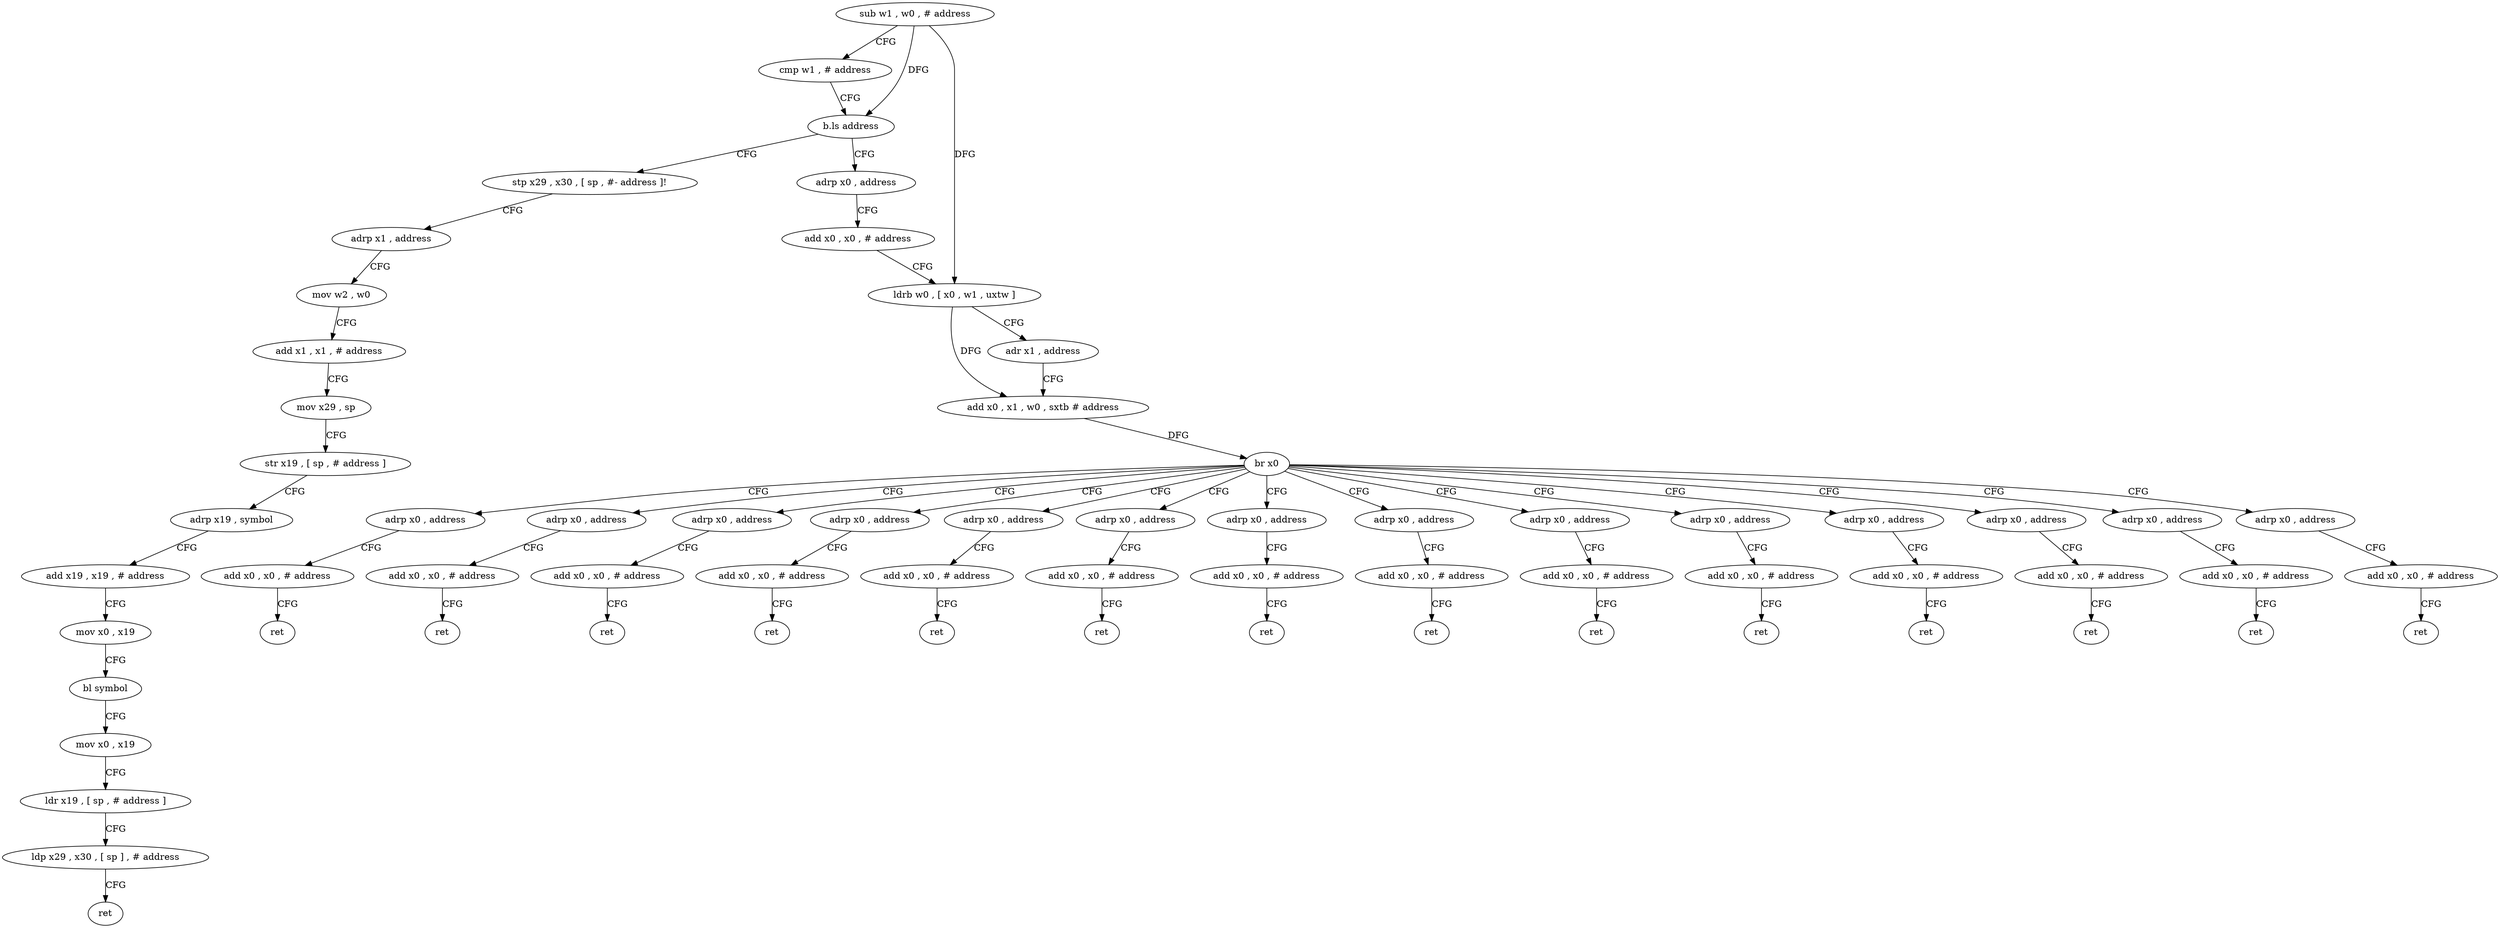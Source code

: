 digraph "func" {
"4209328" [label = "sub w1 , w0 , # address" ]
"4209332" [label = "cmp w1 , # address" ]
"4209336" [label = "b.ls address" ]
"4209400" [label = "adrp x0 , address" ]
"4209340" [label = "stp x29 , x30 , [ sp , #- address ]!" ]
"4209404" [label = "add x0 , x0 , # address" ]
"4209408" [label = "ldrb w0 , [ x0 , w1 , uxtw ]" ]
"4209412" [label = "adr x1 , address" ]
"4209416" [label = "add x0 , x1 , w0 , sxtb # address" ]
"4209420" [label = "br x0" ]
"4209424" [label = "adrp x0 , address" ]
"4209440" [label = "adrp x0 , address" ]
"4209456" [label = "adrp x0 , address" ]
"4209472" [label = "adrp x0 , address" ]
"4209488" [label = "adrp x0 , address" ]
"4209504" [label = "adrp x0 , address" ]
"4209520" [label = "adrp x0 , address" ]
"4209536" [label = "adrp x0 , address" ]
"4209552" [label = "adrp x0 , address" ]
"4209568" [label = "adrp x0 , address" ]
"4209584" [label = "adrp x0 , address" ]
"4209600" [label = "adrp x0 , address" ]
"4209616" [label = "adrp x0 , address" ]
"4209632" [label = "adrp x0 , address" ]
"4209344" [label = "adrp x1 , address" ]
"4209348" [label = "mov w2 , w0" ]
"4209352" [label = "add x1 , x1 , # address" ]
"4209356" [label = "mov x29 , sp" ]
"4209360" [label = "str x19 , [ sp , # address ]" ]
"4209364" [label = "adrp x19 , symbol" ]
"4209368" [label = "add x19 , x19 , # address" ]
"4209372" [label = "mov x0 , x19" ]
"4209376" [label = "bl symbol" ]
"4209380" [label = "mov x0 , x19" ]
"4209384" [label = "ldr x19 , [ sp , # address ]" ]
"4209388" [label = "ldp x29 , x30 , [ sp ] , # address" ]
"4209392" [label = "ret" ]
"4209428" [label = "add x0 , x0 , # address" ]
"4209432" [label = "ret" ]
"4209444" [label = "add x0 , x0 , # address" ]
"4209448" [label = "ret" ]
"4209460" [label = "add x0 , x0 , # address" ]
"4209464" [label = "ret" ]
"4209476" [label = "add x0 , x0 , # address" ]
"4209480" [label = "ret" ]
"4209492" [label = "add x0 , x0 , # address" ]
"4209496" [label = "ret" ]
"4209508" [label = "add x0 , x0 , # address" ]
"4209512" [label = "ret" ]
"4209524" [label = "add x0 , x0 , # address" ]
"4209528" [label = "ret" ]
"4209540" [label = "add x0 , x0 , # address" ]
"4209544" [label = "ret" ]
"4209556" [label = "add x0 , x0 , # address" ]
"4209560" [label = "ret" ]
"4209572" [label = "add x0 , x0 , # address" ]
"4209576" [label = "ret" ]
"4209588" [label = "add x0 , x0 , # address" ]
"4209592" [label = "ret" ]
"4209604" [label = "add x0 , x0 , # address" ]
"4209608" [label = "ret" ]
"4209620" [label = "add x0 , x0 , # address" ]
"4209624" [label = "ret" ]
"4209636" [label = "add x0 , x0 , # address" ]
"4209640" [label = "ret" ]
"4209328" -> "4209332" [ label = "CFG" ]
"4209328" -> "4209336" [ label = "DFG" ]
"4209328" -> "4209408" [ label = "DFG" ]
"4209332" -> "4209336" [ label = "CFG" ]
"4209336" -> "4209400" [ label = "CFG" ]
"4209336" -> "4209340" [ label = "CFG" ]
"4209400" -> "4209404" [ label = "CFG" ]
"4209340" -> "4209344" [ label = "CFG" ]
"4209404" -> "4209408" [ label = "CFG" ]
"4209408" -> "4209412" [ label = "CFG" ]
"4209408" -> "4209416" [ label = "DFG" ]
"4209412" -> "4209416" [ label = "CFG" ]
"4209416" -> "4209420" [ label = "DFG" ]
"4209420" -> "4209424" [ label = "CFG" ]
"4209420" -> "4209440" [ label = "CFG" ]
"4209420" -> "4209456" [ label = "CFG" ]
"4209420" -> "4209472" [ label = "CFG" ]
"4209420" -> "4209488" [ label = "CFG" ]
"4209420" -> "4209504" [ label = "CFG" ]
"4209420" -> "4209520" [ label = "CFG" ]
"4209420" -> "4209536" [ label = "CFG" ]
"4209420" -> "4209552" [ label = "CFG" ]
"4209420" -> "4209568" [ label = "CFG" ]
"4209420" -> "4209584" [ label = "CFG" ]
"4209420" -> "4209600" [ label = "CFG" ]
"4209420" -> "4209616" [ label = "CFG" ]
"4209420" -> "4209632" [ label = "CFG" ]
"4209424" -> "4209428" [ label = "CFG" ]
"4209440" -> "4209444" [ label = "CFG" ]
"4209456" -> "4209460" [ label = "CFG" ]
"4209472" -> "4209476" [ label = "CFG" ]
"4209488" -> "4209492" [ label = "CFG" ]
"4209504" -> "4209508" [ label = "CFG" ]
"4209520" -> "4209524" [ label = "CFG" ]
"4209536" -> "4209540" [ label = "CFG" ]
"4209552" -> "4209556" [ label = "CFG" ]
"4209568" -> "4209572" [ label = "CFG" ]
"4209584" -> "4209588" [ label = "CFG" ]
"4209600" -> "4209604" [ label = "CFG" ]
"4209616" -> "4209620" [ label = "CFG" ]
"4209632" -> "4209636" [ label = "CFG" ]
"4209344" -> "4209348" [ label = "CFG" ]
"4209348" -> "4209352" [ label = "CFG" ]
"4209352" -> "4209356" [ label = "CFG" ]
"4209356" -> "4209360" [ label = "CFG" ]
"4209360" -> "4209364" [ label = "CFG" ]
"4209364" -> "4209368" [ label = "CFG" ]
"4209368" -> "4209372" [ label = "CFG" ]
"4209372" -> "4209376" [ label = "CFG" ]
"4209376" -> "4209380" [ label = "CFG" ]
"4209380" -> "4209384" [ label = "CFG" ]
"4209384" -> "4209388" [ label = "CFG" ]
"4209388" -> "4209392" [ label = "CFG" ]
"4209428" -> "4209432" [ label = "CFG" ]
"4209444" -> "4209448" [ label = "CFG" ]
"4209460" -> "4209464" [ label = "CFG" ]
"4209476" -> "4209480" [ label = "CFG" ]
"4209492" -> "4209496" [ label = "CFG" ]
"4209508" -> "4209512" [ label = "CFG" ]
"4209524" -> "4209528" [ label = "CFG" ]
"4209540" -> "4209544" [ label = "CFG" ]
"4209556" -> "4209560" [ label = "CFG" ]
"4209572" -> "4209576" [ label = "CFG" ]
"4209588" -> "4209592" [ label = "CFG" ]
"4209604" -> "4209608" [ label = "CFG" ]
"4209620" -> "4209624" [ label = "CFG" ]
"4209636" -> "4209640" [ label = "CFG" ]
}
